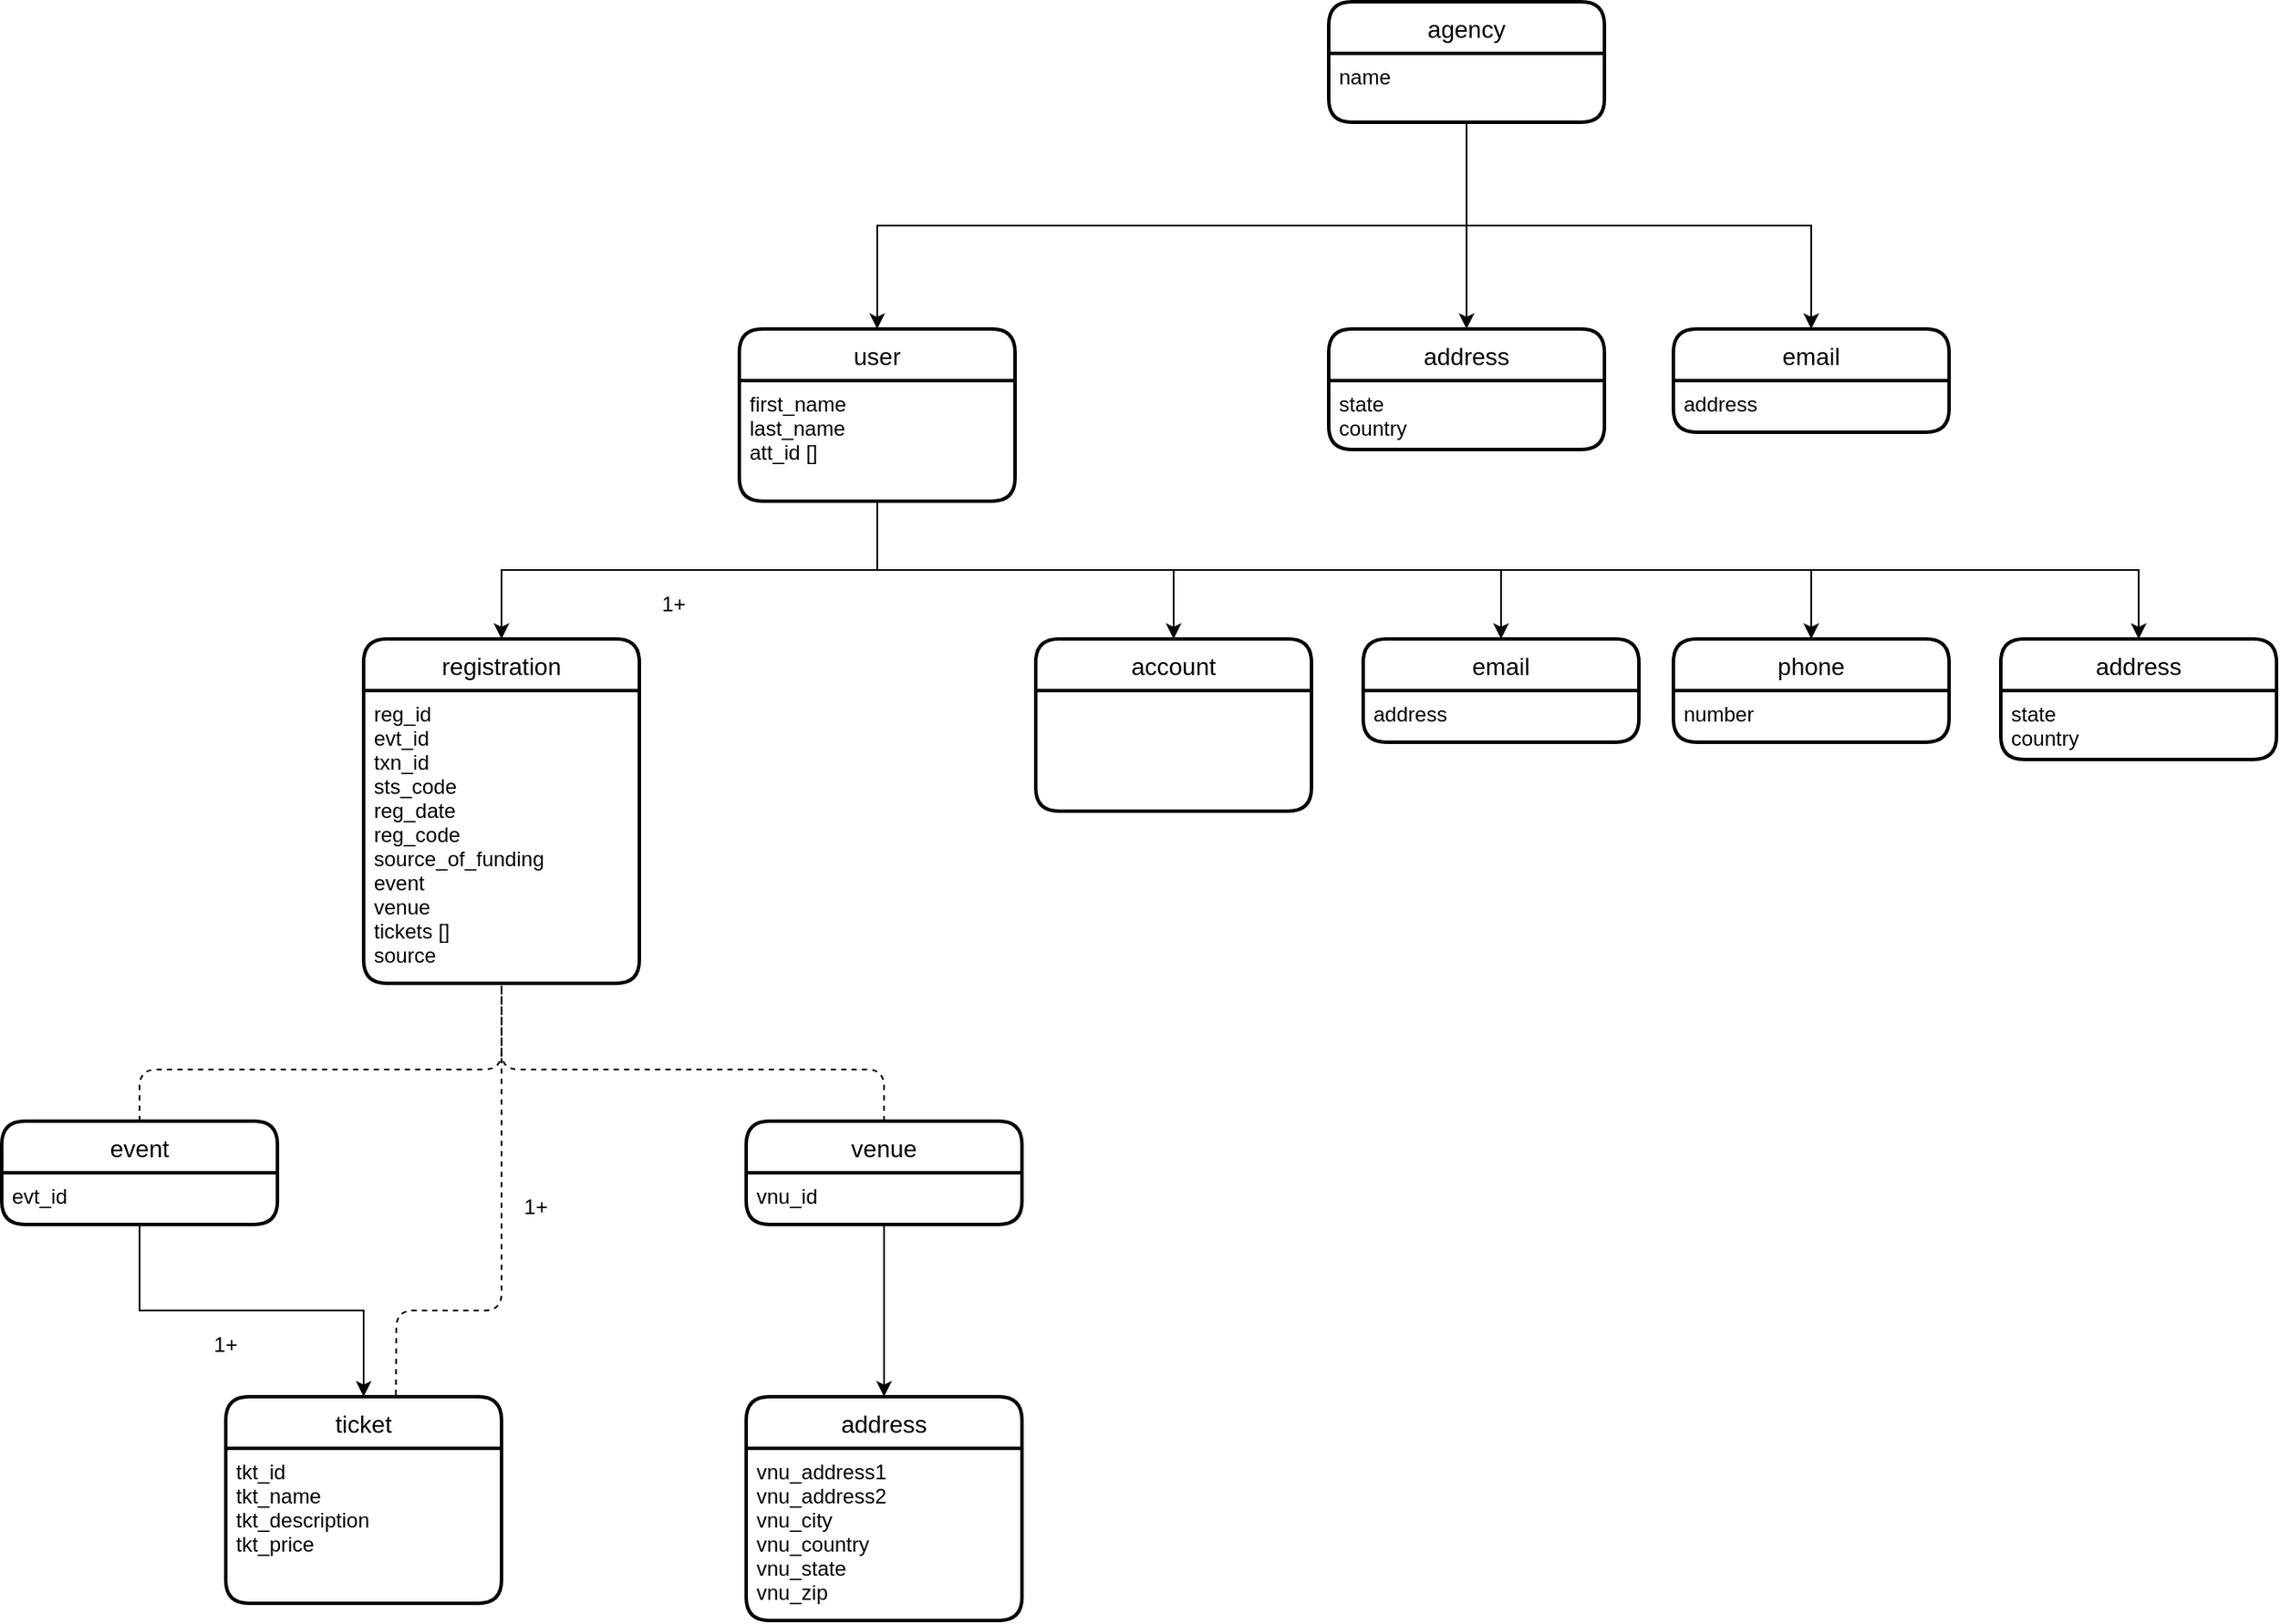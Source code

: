<mxfile version="14.7.10" type="github">
  <diagram id="EvHXQJJqCrKLjhet5S01" name="registration-relationships">
    <mxGraphModel dx="2580" dy="3177" grid="1" gridSize="10" guides="1" tooltips="1" connect="1" arrows="1" fold="1" page="1" pageScale="1" pageWidth="850" pageHeight="1100" math="0" shadow="0">
      <root>
        <mxCell id="SMGeGTdycMmYEW14vPJl-0" />
        <mxCell id="SMGeGTdycMmYEW14vPJl-1" parent="SMGeGTdycMmYEW14vPJl-0" />
        <mxCell id="SMGeGTdycMmYEW14vPJl-21" value="address" style="swimlane;childLayout=stackLayout;horizontal=1;startSize=30;horizontalStack=0;rounded=1;fontSize=14;fontStyle=0;strokeWidth=2;resizeParent=0;resizeLast=1;shadow=0;dashed=0;align=center;" parent="SMGeGTdycMmYEW14vPJl-1" vertex="1">
          <mxGeometry x="710" y="-960" width="160" height="70" as="geometry" />
        </mxCell>
        <mxCell id="SMGeGTdycMmYEW14vPJl-22" value="state&#xa;country" style="align=left;strokeColor=none;fillColor=none;spacingLeft=4;fontSize=12;verticalAlign=top;resizable=0;rotatable=0;part=1;" parent="SMGeGTdycMmYEW14vPJl-21" vertex="1">
          <mxGeometry y="30" width="160" height="40" as="geometry" />
        </mxCell>
        <mxCell id="SMGeGTdycMmYEW14vPJl-35" value="ticket" style="swimlane;childLayout=stackLayout;horizontal=1;startSize=30;horizontalStack=0;rounded=1;fontSize=14;fontStyle=0;strokeWidth=2;resizeParent=0;resizeLast=1;shadow=0;dashed=0;align=center;" parent="SMGeGTdycMmYEW14vPJl-1" vertex="1">
          <mxGeometry x="-320" y="-520" width="160" height="120" as="geometry" />
        </mxCell>
        <mxCell id="SMGeGTdycMmYEW14vPJl-36" value="tkt_id&#xa;tkt_name&#xa;tkt_description&#xa;tkt_price" style="align=left;strokeColor=none;fillColor=none;spacingLeft=4;fontSize=12;verticalAlign=top;resizable=0;rotatable=0;part=1;" parent="SMGeGTdycMmYEW14vPJl-35" vertex="1">
          <mxGeometry y="30" width="160" height="90" as="geometry" />
        </mxCell>
        <mxCell id="bLG7PkWCVonhuWkVDUr7-0" value="agency" style="swimlane;childLayout=stackLayout;horizontal=1;startSize=30;horizontalStack=0;rounded=1;fontSize=14;fontStyle=0;strokeWidth=2;resizeParent=0;resizeLast=1;shadow=0;dashed=0;align=center;" vertex="1" parent="SMGeGTdycMmYEW14vPJl-1">
          <mxGeometry x="320" y="-1330" width="160" height="70" as="geometry" />
        </mxCell>
        <mxCell id="bLG7PkWCVonhuWkVDUr7-1" value="name" style="align=left;strokeColor=none;fillColor=none;spacingLeft=4;fontSize=12;verticalAlign=top;resizable=0;rotatable=0;part=1;" vertex="1" parent="bLG7PkWCVonhuWkVDUr7-0">
          <mxGeometry y="30" width="160" height="40" as="geometry" />
        </mxCell>
        <mxCell id="bLG7PkWCVonhuWkVDUr7-2" value="email" style="swimlane;childLayout=stackLayout;horizontal=1;startSize=30;horizontalStack=0;rounded=1;fontSize=14;fontStyle=0;strokeWidth=2;resizeParent=0;resizeLast=1;shadow=0;dashed=0;align=center;" vertex="1" parent="SMGeGTdycMmYEW14vPJl-1">
          <mxGeometry x="520" y="-1140" width="160" height="60" as="geometry" />
        </mxCell>
        <mxCell id="bLG7PkWCVonhuWkVDUr7-3" value="address" style="align=left;strokeColor=none;fillColor=none;spacingLeft=4;fontSize=12;verticalAlign=top;resizable=0;rotatable=0;part=1;" vertex="1" parent="bLG7PkWCVonhuWkVDUr7-2">
          <mxGeometry y="30" width="160" height="30" as="geometry" />
        </mxCell>
        <mxCell id="bLG7PkWCVonhuWkVDUr7-7" value="address" style="swimlane;childLayout=stackLayout;horizontal=1;startSize=30;horizontalStack=0;rounded=1;fontSize=14;fontStyle=0;strokeWidth=2;resizeParent=0;resizeLast=1;shadow=0;dashed=0;align=center;" vertex="1" parent="SMGeGTdycMmYEW14vPJl-1">
          <mxGeometry x="320" y="-1140" width="160" height="70" as="geometry" />
        </mxCell>
        <mxCell id="bLG7PkWCVonhuWkVDUr7-8" value="state&#xa;country" style="align=left;strokeColor=none;fillColor=none;spacingLeft=4;fontSize=12;verticalAlign=top;resizable=0;rotatable=0;part=1;" vertex="1" parent="bLG7PkWCVonhuWkVDUr7-7">
          <mxGeometry y="30" width="160" height="40" as="geometry" />
        </mxCell>
        <mxCell id="bLG7PkWCVonhuWkVDUr7-9" style="edgeStyle=orthogonalEdgeStyle;rounded=0;orthogonalLoop=1;jettySize=auto;html=1;exitX=0.5;exitY=1;exitDx=0;exitDy=0;" edge="1" parent="SMGeGTdycMmYEW14vPJl-1" source="bLG7PkWCVonhuWkVDUr7-1" target="bLG7PkWCVonhuWkVDUr7-7">
          <mxGeometry relative="1" as="geometry" />
        </mxCell>
        <mxCell id="bLG7PkWCVonhuWkVDUr7-10" style="edgeStyle=orthogonalEdgeStyle;rounded=0;orthogonalLoop=1;jettySize=auto;html=1;exitX=0.5;exitY=1;exitDx=0;exitDy=0;" edge="1" parent="SMGeGTdycMmYEW14vPJl-1" source="bLG7PkWCVonhuWkVDUr7-1" target="bLG7PkWCVonhuWkVDUr7-2">
          <mxGeometry relative="1" as="geometry" />
        </mxCell>
        <mxCell id="bLG7PkWCVonhuWkVDUr7-11" value="user" style="swimlane;childLayout=stackLayout;horizontal=1;startSize=30;horizontalStack=0;rounded=1;fontSize=14;fontStyle=0;strokeWidth=2;resizeParent=0;resizeLast=1;shadow=0;dashed=0;align=center;" vertex="1" parent="SMGeGTdycMmYEW14vPJl-1">
          <mxGeometry x="-22" y="-1140" width="160" height="100" as="geometry" />
        </mxCell>
        <mxCell id="bLG7PkWCVonhuWkVDUr7-12" value="first_name&#xa;last_name&#xa;att_id []" style="align=left;strokeColor=none;fillColor=none;spacingLeft=4;fontSize=12;verticalAlign=top;resizable=0;rotatable=0;part=1;" vertex="1" parent="bLG7PkWCVonhuWkVDUr7-11">
          <mxGeometry y="30" width="160" height="70" as="geometry" />
        </mxCell>
        <mxCell id="bLG7PkWCVonhuWkVDUr7-13" style="edgeStyle=orthogonalEdgeStyle;rounded=0;orthogonalLoop=1;jettySize=auto;html=1;exitX=0.5;exitY=1;exitDx=0;exitDy=0;entryX=0.5;entryY=0;entryDx=0;entryDy=0;" edge="1" parent="SMGeGTdycMmYEW14vPJl-1" source="bLG7PkWCVonhuWkVDUr7-1" target="bLG7PkWCVonhuWkVDUr7-11">
          <mxGeometry relative="1" as="geometry" />
        </mxCell>
        <mxCell id="bLG7PkWCVonhuWkVDUr7-14" value="account" style="swimlane;childLayout=stackLayout;horizontal=1;startSize=30;horizontalStack=0;rounded=1;fontSize=14;fontStyle=0;strokeWidth=2;resizeParent=0;resizeLast=1;shadow=0;dashed=0;align=center;" vertex="1" parent="SMGeGTdycMmYEW14vPJl-1">
          <mxGeometry x="150" y="-960" width="160" height="100" as="geometry" />
        </mxCell>
        <mxCell id="bLG7PkWCVonhuWkVDUr7-15" style="edgeStyle=orthogonalEdgeStyle;rounded=0;orthogonalLoop=1;jettySize=auto;html=1;exitX=0.5;exitY=1;exitDx=0;exitDy=0;" edge="1" parent="SMGeGTdycMmYEW14vPJl-1" source="bLG7PkWCVonhuWkVDUr7-12" target="bLG7PkWCVonhuWkVDUr7-14">
          <mxGeometry relative="1" as="geometry" />
        </mxCell>
        <mxCell id="bLG7PkWCVonhuWkVDUr7-16" value="email" style="swimlane;childLayout=stackLayout;horizontal=1;startSize=30;horizontalStack=0;rounded=1;fontSize=14;fontStyle=0;strokeWidth=2;resizeParent=0;resizeLast=1;shadow=0;dashed=0;align=center;" vertex="1" parent="SMGeGTdycMmYEW14vPJl-1">
          <mxGeometry x="340" y="-960" width="160" height="60" as="geometry" />
        </mxCell>
        <mxCell id="bLG7PkWCVonhuWkVDUr7-17" value="address" style="align=left;strokeColor=none;fillColor=none;spacingLeft=4;fontSize=12;verticalAlign=top;resizable=0;rotatable=0;part=1;" vertex="1" parent="bLG7PkWCVonhuWkVDUr7-16">
          <mxGeometry y="30" width="160" height="30" as="geometry" />
        </mxCell>
        <mxCell id="bLG7PkWCVonhuWkVDUr7-18" style="edgeStyle=orthogonalEdgeStyle;rounded=0;orthogonalLoop=1;jettySize=auto;html=1;exitX=0.5;exitY=1;exitDx=0;exitDy=0;entryX=0.5;entryY=0;entryDx=0;entryDy=0;" edge="1" parent="SMGeGTdycMmYEW14vPJl-1" source="bLG7PkWCVonhuWkVDUr7-12" target="bLG7PkWCVonhuWkVDUr7-16">
          <mxGeometry relative="1" as="geometry" />
        </mxCell>
        <mxCell id="bLG7PkWCVonhuWkVDUr7-19" value="phone" style="swimlane;childLayout=stackLayout;horizontal=1;startSize=30;horizontalStack=0;rounded=1;fontSize=14;fontStyle=0;strokeWidth=2;resizeParent=0;resizeLast=1;shadow=0;dashed=0;align=center;" vertex="1" parent="SMGeGTdycMmYEW14vPJl-1">
          <mxGeometry x="520" y="-960" width="160" height="60" as="geometry" />
        </mxCell>
        <mxCell id="bLG7PkWCVonhuWkVDUr7-20" value="number" style="align=left;strokeColor=none;fillColor=none;spacingLeft=4;fontSize=12;verticalAlign=top;resizable=0;rotatable=0;part=1;" vertex="1" parent="bLG7PkWCVonhuWkVDUr7-19">
          <mxGeometry y="30" width="160" height="30" as="geometry" />
        </mxCell>
        <mxCell id="bLG7PkWCVonhuWkVDUr7-21" style="edgeStyle=orthogonalEdgeStyle;rounded=0;orthogonalLoop=1;jettySize=auto;html=1;exitX=0.5;exitY=1;exitDx=0;exitDy=0;entryX=0.5;entryY=0;entryDx=0;entryDy=0;" edge="1" parent="SMGeGTdycMmYEW14vPJl-1" source="bLG7PkWCVonhuWkVDUr7-12" target="bLG7PkWCVonhuWkVDUr7-19">
          <mxGeometry relative="1" as="geometry" />
        </mxCell>
        <mxCell id="bLG7PkWCVonhuWkVDUr7-22" value="registration" style="swimlane;childLayout=stackLayout;horizontal=1;startSize=30;horizontalStack=0;rounded=1;fontSize=14;fontStyle=0;strokeWidth=2;resizeParent=0;resizeLast=1;shadow=0;dashed=0;align=center;" vertex="1" parent="SMGeGTdycMmYEW14vPJl-1">
          <mxGeometry x="-240" y="-960" width="160" height="200" as="geometry" />
        </mxCell>
        <mxCell id="bLG7PkWCVonhuWkVDUr7-23" value="reg_id&#xa;evt_id&#xa;txn_id&#xa;sts_code&#xa;reg_date&#xa;reg_code&#xa;source_of_funding&#xa;event&#xa;venue&#xa;tickets []&#xa;source" style="align=left;strokeColor=none;fillColor=none;spacingLeft=4;fontSize=12;verticalAlign=top;resizable=0;rotatable=0;part=1;" vertex="1" parent="bLG7PkWCVonhuWkVDUr7-22">
          <mxGeometry y="30" width="160" height="170" as="geometry" />
        </mxCell>
        <mxCell id="bLG7PkWCVonhuWkVDUr7-24" style="edgeStyle=orthogonalEdgeStyle;rounded=0;orthogonalLoop=1;jettySize=auto;html=1;exitX=0.5;exitY=1;exitDx=0;exitDy=0;" edge="1" parent="SMGeGTdycMmYEW14vPJl-1" source="bLG7PkWCVonhuWkVDUr7-12" target="bLG7PkWCVonhuWkVDUr7-22">
          <mxGeometry relative="1" as="geometry" />
        </mxCell>
        <mxCell id="bLG7PkWCVonhuWkVDUr7-25" value="venue" style="swimlane;childLayout=stackLayout;horizontal=1;startSize=30;horizontalStack=0;rounded=1;fontSize=14;fontStyle=0;strokeWidth=2;resizeParent=0;resizeLast=1;shadow=0;dashed=0;align=center;" vertex="1" parent="SMGeGTdycMmYEW14vPJl-1">
          <mxGeometry x="-18" y="-680" width="160" height="60" as="geometry" />
        </mxCell>
        <mxCell id="bLG7PkWCVonhuWkVDUr7-26" value="vnu_id" style="align=left;strokeColor=none;fillColor=none;spacingLeft=4;fontSize=12;verticalAlign=top;resizable=0;rotatable=0;part=1;" vertex="1" parent="bLG7PkWCVonhuWkVDUr7-25">
          <mxGeometry y="30" width="160" height="30" as="geometry" />
        </mxCell>
        <mxCell id="bLG7PkWCVonhuWkVDUr7-28" value="event" style="swimlane;childLayout=stackLayout;horizontal=1;startSize=30;horizontalStack=0;rounded=1;fontSize=14;fontStyle=0;strokeWidth=2;resizeParent=0;resizeLast=1;shadow=0;dashed=0;align=center;" vertex="1" parent="SMGeGTdycMmYEW14vPJl-1">
          <mxGeometry x="-450" y="-680" width="160" height="60" as="geometry" />
        </mxCell>
        <mxCell id="bLG7PkWCVonhuWkVDUr7-29" value="evt_id" style="align=left;strokeColor=none;fillColor=none;spacingLeft=4;fontSize=12;verticalAlign=top;resizable=0;rotatable=0;part=1;" vertex="1" parent="bLG7PkWCVonhuWkVDUr7-28">
          <mxGeometry y="30" width="160" height="30" as="geometry" />
        </mxCell>
        <mxCell id="bLG7PkWCVonhuWkVDUr7-31" value="address" style="swimlane;childLayout=stackLayout;horizontal=1;startSize=30;horizontalStack=0;rounded=1;fontSize=14;fontStyle=0;strokeWidth=2;resizeParent=0;resizeLast=1;shadow=0;dashed=0;align=center;" vertex="1" parent="SMGeGTdycMmYEW14vPJl-1">
          <mxGeometry x="-18" y="-520" width="160" height="130" as="geometry" />
        </mxCell>
        <mxCell id="bLG7PkWCVonhuWkVDUr7-32" value="vnu_address1&#xa;vnu_address2&#xa;vnu_city&#xa;vnu_country&#xa;vnu_state&#xa;vnu_zip" style="align=left;strokeColor=none;fillColor=none;spacingLeft=4;fontSize=12;verticalAlign=top;resizable=0;rotatable=0;part=1;" vertex="1" parent="bLG7PkWCVonhuWkVDUr7-31">
          <mxGeometry y="30" width="160" height="100" as="geometry" />
        </mxCell>
        <mxCell id="bLG7PkWCVonhuWkVDUr7-34" style="edgeStyle=orthogonalEdgeStyle;rounded=0;orthogonalLoop=1;jettySize=auto;html=1;exitX=0.5;exitY=1;exitDx=0;exitDy=0;entryX=0.5;entryY=0;entryDx=0;entryDy=0;" edge="1" parent="SMGeGTdycMmYEW14vPJl-1" source="bLG7PkWCVonhuWkVDUr7-26" target="bLG7PkWCVonhuWkVDUr7-31">
          <mxGeometry relative="1" as="geometry" />
        </mxCell>
        <mxCell id="bLG7PkWCVonhuWkVDUr7-37" value="" style="endArrow=none;dashed=1;html=1;entryX=0.5;entryY=1;entryDx=0;entryDy=0;exitX=0.5;exitY=0;exitDx=0;exitDy=0;" edge="1" parent="SMGeGTdycMmYEW14vPJl-1" source="bLG7PkWCVonhuWkVDUr7-25" target="bLG7PkWCVonhuWkVDUr7-23">
          <mxGeometry width="50" height="50" relative="1" as="geometry">
            <mxPoint x="140" y="-780" as="sourcePoint" />
            <mxPoint x="190" y="-830" as="targetPoint" />
            <Array as="points">
              <mxPoint x="62" y="-710" />
              <mxPoint x="-160" y="-710" />
            </Array>
          </mxGeometry>
        </mxCell>
        <mxCell id="bLG7PkWCVonhuWkVDUr7-41" value="1+" style="text;html=1;strokeColor=none;fillColor=none;align=center;verticalAlign=middle;whiteSpace=wrap;rounded=0;" vertex="1" parent="SMGeGTdycMmYEW14vPJl-1">
          <mxGeometry x="-80" y="-990" width="40" height="20" as="geometry" />
        </mxCell>
        <mxCell id="bLG7PkWCVonhuWkVDUr7-42" style="edgeStyle=orthogonalEdgeStyle;rounded=0;orthogonalLoop=1;jettySize=auto;html=1;exitX=0.5;exitY=1;exitDx=0;exitDy=0;" edge="1" parent="SMGeGTdycMmYEW14vPJl-1" source="bLG7PkWCVonhuWkVDUr7-12" target="SMGeGTdycMmYEW14vPJl-21">
          <mxGeometry relative="1" as="geometry" />
        </mxCell>
        <mxCell id="bLG7PkWCVonhuWkVDUr7-44" value="" style="endArrow=none;dashed=1;html=1;exitX=0.5;exitY=0;exitDx=0;exitDy=0;entryX=0.5;entryY=1;entryDx=0;entryDy=0;" edge="1" parent="SMGeGTdycMmYEW14vPJl-1" source="bLG7PkWCVonhuWkVDUr7-28" target="bLG7PkWCVonhuWkVDUr7-23">
          <mxGeometry width="50" height="50" relative="1" as="geometry">
            <mxPoint x="170" y="-740" as="sourcePoint" />
            <mxPoint x="220" y="-790" as="targetPoint" />
            <Array as="points">
              <mxPoint x="-370" y="-710" />
              <mxPoint x="-160" y="-710" />
            </Array>
          </mxGeometry>
        </mxCell>
        <mxCell id="bLG7PkWCVonhuWkVDUr7-46" style="edgeStyle=orthogonalEdgeStyle;rounded=0;orthogonalLoop=1;jettySize=auto;html=1;exitX=0.5;exitY=1;exitDx=0;exitDy=0;entryX=0.5;entryY=0;entryDx=0;entryDy=0;" edge="1" parent="SMGeGTdycMmYEW14vPJl-1" source="bLG7PkWCVonhuWkVDUr7-29" target="SMGeGTdycMmYEW14vPJl-35">
          <mxGeometry relative="1" as="geometry" />
        </mxCell>
        <mxCell id="bLG7PkWCVonhuWkVDUr7-48" value="1+" style="text;html=1;strokeColor=none;fillColor=none;align=center;verticalAlign=middle;whiteSpace=wrap;rounded=0;" vertex="1" parent="SMGeGTdycMmYEW14vPJl-1">
          <mxGeometry x="-340" y="-560" width="40" height="20" as="geometry" />
        </mxCell>
        <mxCell id="bLG7PkWCVonhuWkVDUr7-49" value="" style="endArrow=none;dashed=1;html=1;exitX=0.617;exitY=-0.008;exitDx=0;exitDy=0;entryX=0.5;entryY=1;entryDx=0;entryDy=0;exitPerimeter=0;" edge="1" parent="SMGeGTdycMmYEW14vPJl-1" source="SMGeGTdycMmYEW14vPJl-35" target="bLG7PkWCVonhuWkVDUr7-23">
          <mxGeometry width="50" height="50" relative="1" as="geometry">
            <mxPoint x="170" y="-650" as="sourcePoint" />
            <mxPoint x="220" y="-700" as="targetPoint" />
            <Array as="points">
              <mxPoint x="-221" y="-570" />
              <mxPoint x="-160" y="-570" />
            </Array>
          </mxGeometry>
        </mxCell>
        <mxCell id="bLG7PkWCVonhuWkVDUr7-50" value="1+" style="text;html=1;strokeColor=none;fillColor=none;align=center;verticalAlign=middle;whiteSpace=wrap;rounded=0;" vertex="1" parent="SMGeGTdycMmYEW14vPJl-1">
          <mxGeometry x="-160" y="-640" width="40" height="20" as="geometry" />
        </mxCell>
      </root>
    </mxGraphModel>
  </diagram>
</mxfile>
